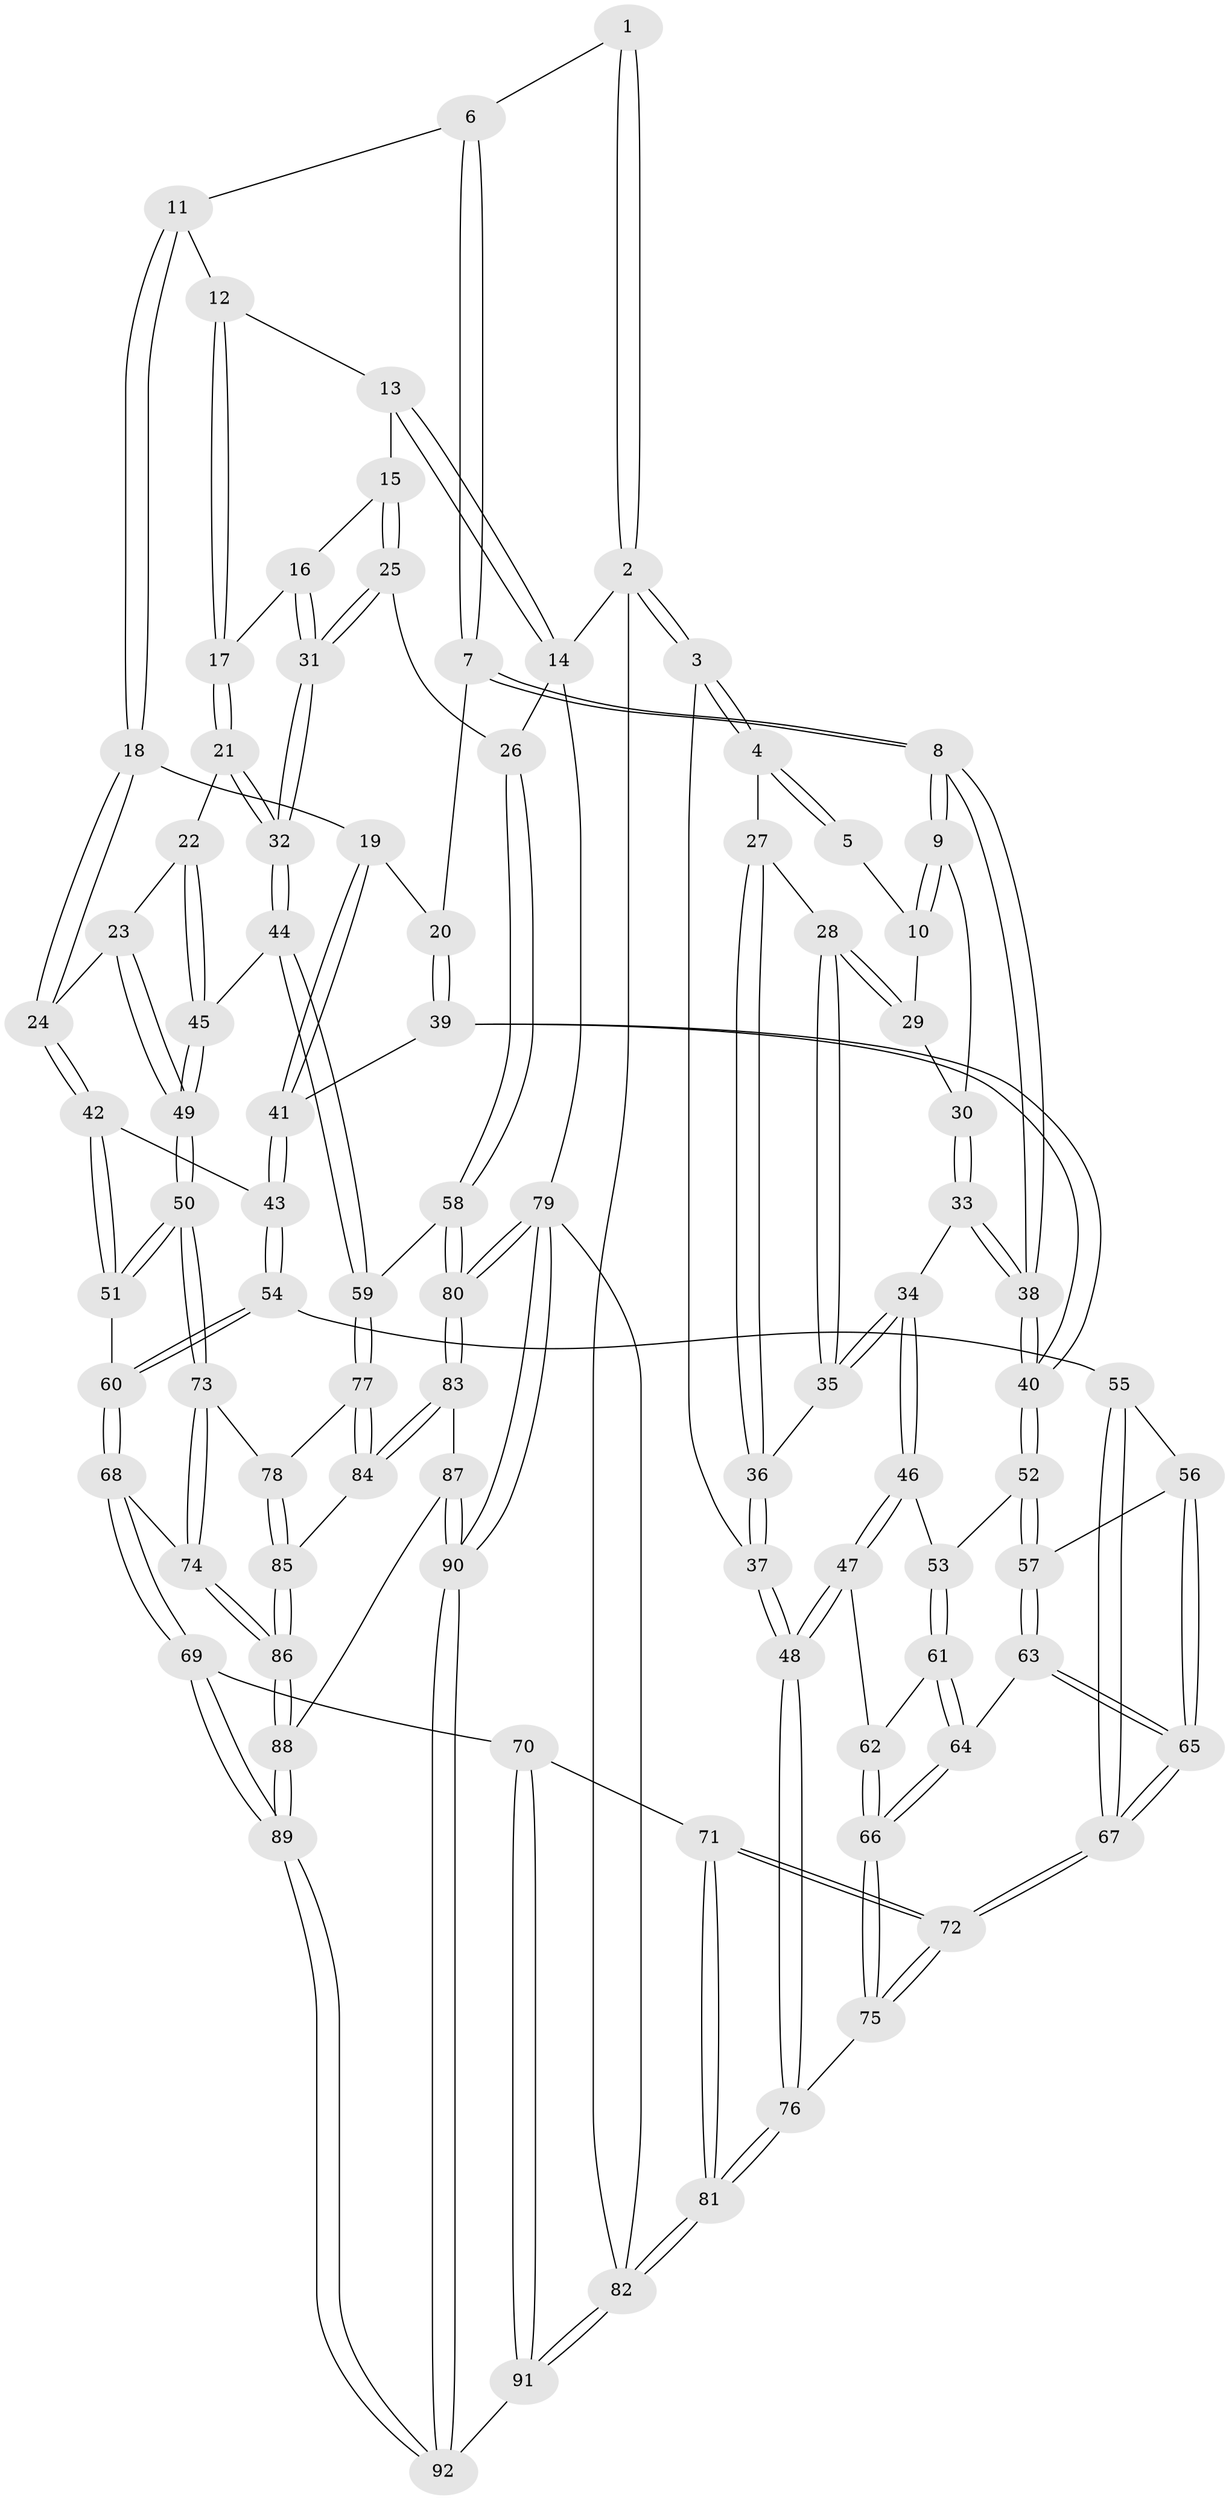 // coarse degree distribution, {5: 0.43478260869565216, 7: 0.043478260869565216, 4: 0.2826086956521739, 3: 0.13043478260869565, 6: 0.10869565217391304}
// Generated by graph-tools (version 1.1) at 2025/05/03/04/25 22:05:00]
// undirected, 92 vertices, 227 edges
graph export_dot {
graph [start="1"]
  node [color=gray90,style=filled];
  1 [pos="+0.3173634928444789+0"];
  2 [pos="+0+0"];
  3 [pos="+0+0.047776743832535634"];
  4 [pos="+0.017472340778069938+0.10295631938508501"];
  5 [pos="+0.21572409947333598+0"];
  6 [pos="+0.5047885440916435+0"];
  7 [pos="+0.40592541240987756+0.1274903969301036"];
  8 [pos="+0.3688451536051612+0.1694351756105616"];
  9 [pos="+0.3359813330972262+0.16490260671807389"];
  10 [pos="+0.18834529823964033+0.12289822907957623"];
  11 [pos="+0.6212926554045263+0"];
  12 [pos="+0.6661019511209353+0"];
  13 [pos="+0.8280731707356682+0"];
  14 [pos="+1+0"];
  15 [pos="+0.9347525000680105+0.14224150229913837"];
  16 [pos="+0.8992357272596156+0.16968226892641014"];
  17 [pos="+0.7544835325598442+0.09111252495344901"];
  18 [pos="+0.6013940737689981+0.2286003306672406"];
  19 [pos="+0.555130472443926+0.2307298820960026"];
  20 [pos="+0.48677465664205094+0.2010981706790534"];
  21 [pos="+0.7467147158398085+0.2470650443909626"];
  22 [pos="+0.7079852363030585+0.2670064099222647"];
  23 [pos="+0.6592714860589152+0.27989141583919114"];
  24 [pos="+0.6570847436776683+0.28003450316113837"];
  25 [pos="+1+0.15456279948067808"];
  26 [pos="+1+0.09193310895007169"];
  27 [pos="+0.0876804293343708+0.1410413989759341"];
  28 [pos="+0.14461643299276783+0.15114687104994387"];
  29 [pos="+0.16166938091447056+0.14264006963268838"];
  30 [pos="+0.225193308772366+0.21068524123079116"];
  31 [pos="+0.8866788857064589+0.323408216946584"];
  32 [pos="+0.8863750511909023+0.32446054297086274"];
  33 [pos="+0.2027687293875803+0.29219643411830637"];
  34 [pos="+0.18709733493639463+0.2983230932239753"];
  35 [pos="+0.16567903720766133+0.284484283794111"];
  36 [pos="+0.06670265082164975+0.29473481603425383"];
  37 [pos="+0+0.4156724561964548"];
  38 [pos="+0.34827246591370953+0.26913652518944137"];
  39 [pos="+0.4919617681167227+0.3392600007532466"];
  40 [pos="+0.3805595901355931+0.3526828359637109"];
  41 [pos="+0.504945669303952+0.3416912792767708"];
  42 [pos="+0.5859454233565419+0.3657962989596497"];
  43 [pos="+0.517741918120284+0.34897605998082887"];
  44 [pos="+0.9141180375678433+0.37781923589832717"];
  45 [pos="+0.7488340244803684+0.47210628095603147"];
  46 [pos="+0.1885803421841575+0.35421607552354095"];
  47 [pos="+0.014357888019049048+0.4351004064186232"];
  48 [pos="+0+0.46230919586085056"];
  49 [pos="+0.7232624825742674+0.49433179960012724"];
  50 [pos="+0.701413762792916+0.5201361556953671"];
  51 [pos="+0.6090779280158767+0.44521193102029144"];
  52 [pos="+0.37568705227910093+0.3691527363823283"];
  53 [pos="+0.2124990030150507+0.39854678536708393"];
  54 [pos="+0.4911957573066031+0.4811823570321697"];
  55 [pos="+0.45385866214375253+0.46862857952474024"];
  56 [pos="+0.3982865023911137+0.4213821844121663"];
  57 [pos="+0.3765438549214392+0.38112904589131946"];
  58 [pos="+1+0.47546733172078137"];
  59 [pos="+1+0.4626825087763244"];
  60 [pos="+0.4968918605734848+0.4853044735688261"];
  61 [pos="+0.20645481945552638+0.44054079718942313"];
  62 [pos="+0.1792555031062198+0.45015162005104875"];
  63 [pos="+0.2689915472437664+0.507521014318344"];
  64 [pos="+0.24249276596195538+0.4883840479135531"];
  65 [pos="+0.32271271501311616+0.673507332006279"];
  66 [pos="+0.12482985958015656+0.5556265363396298"];
  67 [pos="+0.32556121998976517+0.6931931396136612"];
  68 [pos="+0.5223027095579199+0.7053640617006476"];
  69 [pos="+0.43195179693467584+0.7618146553158748"];
  70 [pos="+0.37990249865601505+0.7626012739409161"];
  71 [pos="+0.33808555675972346+0.737585983991905"];
  72 [pos="+0.32640053825075027+0.7218793302895921"];
  73 [pos="+0.6974486088883267+0.6175747207800141"];
  74 [pos="+0.6188740765554565+0.6797862336093502"];
  75 [pos="+0.05990418287674792+0.6255658073470014"];
  76 [pos="+0+0.6031619369397871"];
  77 [pos="+0.7953202014032977+0.6434801135746964"];
  78 [pos="+0.7364988841055037+0.6305281909338161"];
  79 [pos="+1+1"];
  80 [pos="+1+0.7666459831022349"];
  81 [pos="+0+1"];
  82 [pos="+0+1"];
  83 [pos="+0.9147340731626205+0.7684956762418919"];
  84 [pos="+0.9121802731303207+0.7674689806915973"];
  85 [pos="+0.7925487267171123+0.8237540102004738"];
  86 [pos="+0.739961277620249+0.8699437042819651"];
  87 [pos="+0.8742673759186191+0.8856277480504148"];
  88 [pos="+0.7371913246321231+0.9375275841027821"];
  89 [pos="+0.6778399747882474+1"];
  90 [pos="+1+1"];
  91 [pos="+0.2614600353728372+1"];
  92 [pos="+0.6907864771897425+1"];
  1 -- 2;
  1 -- 2;
  1 -- 6;
  2 -- 3;
  2 -- 3;
  2 -- 14;
  2 -- 82;
  3 -- 4;
  3 -- 4;
  3 -- 37;
  4 -- 5;
  4 -- 5;
  4 -- 27;
  5 -- 10;
  6 -- 7;
  6 -- 7;
  6 -- 11;
  7 -- 8;
  7 -- 8;
  7 -- 20;
  8 -- 9;
  8 -- 9;
  8 -- 38;
  8 -- 38;
  9 -- 10;
  9 -- 10;
  9 -- 30;
  10 -- 29;
  11 -- 12;
  11 -- 18;
  11 -- 18;
  12 -- 13;
  12 -- 17;
  12 -- 17;
  13 -- 14;
  13 -- 14;
  13 -- 15;
  14 -- 26;
  14 -- 79;
  15 -- 16;
  15 -- 25;
  15 -- 25;
  16 -- 17;
  16 -- 31;
  16 -- 31;
  17 -- 21;
  17 -- 21;
  18 -- 19;
  18 -- 24;
  18 -- 24;
  19 -- 20;
  19 -- 41;
  19 -- 41;
  20 -- 39;
  20 -- 39;
  21 -- 22;
  21 -- 32;
  21 -- 32;
  22 -- 23;
  22 -- 45;
  22 -- 45;
  23 -- 24;
  23 -- 49;
  23 -- 49;
  24 -- 42;
  24 -- 42;
  25 -- 26;
  25 -- 31;
  25 -- 31;
  26 -- 58;
  26 -- 58;
  27 -- 28;
  27 -- 36;
  27 -- 36;
  28 -- 29;
  28 -- 29;
  28 -- 35;
  28 -- 35;
  29 -- 30;
  30 -- 33;
  30 -- 33;
  31 -- 32;
  31 -- 32;
  32 -- 44;
  32 -- 44;
  33 -- 34;
  33 -- 38;
  33 -- 38;
  34 -- 35;
  34 -- 35;
  34 -- 46;
  34 -- 46;
  35 -- 36;
  36 -- 37;
  36 -- 37;
  37 -- 48;
  37 -- 48;
  38 -- 40;
  38 -- 40;
  39 -- 40;
  39 -- 40;
  39 -- 41;
  40 -- 52;
  40 -- 52;
  41 -- 43;
  41 -- 43;
  42 -- 43;
  42 -- 51;
  42 -- 51;
  43 -- 54;
  43 -- 54;
  44 -- 45;
  44 -- 59;
  44 -- 59;
  45 -- 49;
  45 -- 49;
  46 -- 47;
  46 -- 47;
  46 -- 53;
  47 -- 48;
  47 -- 48;
  47 -- 62;
  48 -- 76;
  48 -- 76;
  49 -- 50;
  49 -- 50;
  50 -- 51;
  50 -- 51;
  50 -- 73;
  50 -- 73;
  51 -- 60;
  52 -- 53;
  52 -- 57;
  52 -- 57;
  53 -- 61;
  53 -- 61;
  54 -- 55;
  54 -- 60;
  54 -- 60;
  55 -- 56;
  55 -- 67;
  55 -- 67;
  56 -- 57;
  56 -- 65;
  56 -- 65;
  57 -- 63;
  57 -- 63;
  58 -- 59;
  58 -- 80;
  58 -- 80;
  59 -- 77;
  59 -- 77;
  60 -- 68;
  60 -- 68;
  61 -- 62;
  61 -- 64;
  61 -- 64;
  62 -- 66;
  62 -- 66;
  63 -- 64;
  63 -- 65;
  63 -- 65;
  64 -- 66;
  64 -- 66;
  65 -- 67;
  65 -- 67;
  66 -- 75;
  66 -- 75;
  67 -- 72;
  67 -- 72;
  68 -- 69;
  68 -- 69;
  68 -- 74;
  69 -- 70;
  69 -- 89;
  69 -- 89;
  70 -- 71;
  70 -- 91;
  70 -- 91;
  71 -- 72;
  71 -- 72;
  71 -- 81;
  71 -- 81;
  72 -- 75;
  72 -- 75;
  73 -- 74;
  73 -- 74;
  73 -- 78;
  74 -- 86;
  74 -- 86;
  75 -- 76;
  76 -- 81;
  76 -- 81;
  77 -- 78;
  77 -- 84;
  77 -- 84;
  78 -- 85;
  78 -- 85;
  79 -- 80;
  79 -- 80;
  79 -- 90;
  79 -- 90;
  79 -- 82;
  80 -- 83;
  80 -- 83;
  81 -- 82;
  81 -- 82;
  82 -- 91;
  82 -- 91;
  83 -- 84;
  83 -- 84;
  83 -- 87;
  84 -- 85;
  85 -- 86;
  85 -- 86;
  86 -- 88;
  86 -- 88;
  87 -- 88;
  87 -- 90;
  87 -- 90;
  88 -- 89;
  88 -- 89;
  89 -- 92;
  89 -- 92;
  90 -- 92;
  90 -- 92;
  91 -- 92;
}
